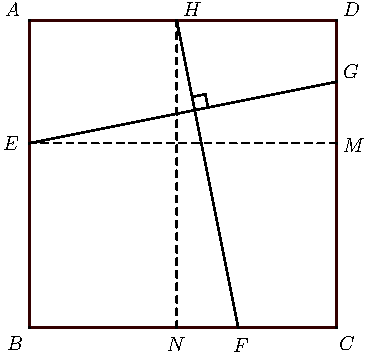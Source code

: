 import graph; size(6cm); real lsf=0.5; pen dps=linewidth(0.7)+fontsize(10); defaultpen(dps); pen ds=black; real xmin=-2.1908106955387625,xmax=1.6302881206314581,ymin=-0.5091686846510316,ymax=2.1962808421264146; 
pen ttqqqq=rgb(0.2,0.,0.); 
pair A=(-1.,1.), B=(-1.,0.), C=(0.,0.), D=(0.,1.), G=(0.,0.8), H=(-0.52,1.), F=(-0.32,0.), I=(-0.46153846153846156,0.7076923076923077), M=(0.,0.6); 
draw(A--B--C--D--cycle,linewidth(1.2)+ttqqqq); draw((-0.4185627060006349,0.7162874587998731)--(-0.4271578571082002,0.7592632143376997)--(-0.4701336126460269,0.7506680632301345)--I--cycle,linewidth(0.8)); 
draw(A--B,linewidth(1.2)+ttqqqq); draw(B--C,linewidth(1.2)+ttqqqq); draw(C--D,linewidth(1.2)+ttqqqq); draw(D--A,linewidth(1.2)+ttqqqq); draw((-1.,0.6)--G,linewidth(0.8)); draw(F--H,linewidth(0.8)); draw((-1.,0.6)--M,linewidth(0.8)+linetype("4 4")); draw(H--(-0.52,0.),linewidth(0.8)+linetype("4 4")); 
dot(A,linewidth(1.pt)+ds); label("$A$",(-1.0875575093614724,1.0062549334408024),NE*lsf); dot(B,linewidth(1.pt)+ds); label("$B$",(-1.078260431949866,-0.08150312371713977),NE*lsf); dot(C,linewidth(1.pt)+ds); label("$C$",(2.0054779647354917e-4,-0.08150312371713977),NE*lsf); dot(D,linewidth(1.pt)+ds); label("$D$",(0.012596651011948717,1.0062549334408024),NE*lsf); dot((-1.,0.6),linewidth(1.pt)+ds); label("$E$",(-1.09375556096921,0.5692922950953043),NE*lsf); dot(G,linewidth(1.pt)+ds); label("$G$",(0.012596651011948717,0.8048182561893317),NE*lsf); dot(H,linewidth(1.pt)+ds); label("$H$",(-0.5080396840380084,1.0062549334408024),NE*lsf); dot(F,linewidth(1.pt)+ds); label("$F$",(-0.34379131643296235,-0.08770117532487734),NE*lsf); dot(I,linewidth(1.pt)+ds); dot(M,linewidth(1.pt)+ds); label("$M$",(0.012596651011948717,0.5630942434875668),NE*lsf); dot((-0.52,0.),linewidth(1.pt)+ds); label("$N$",(-0.557624096899909,-0.08460214952100856),NE*lsf); 
clip((xmin,ymin)--(xmin,ymax)--(xmax,ymax)--(xmax,ymin)--cycle); 